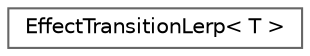 digraph "Graphical Class Hierarchy"
{
 // LATEX_PDF_SIZE
  bgcolor="transparent";
  edge [fontname=Helvetica,fontsize=10,labelfontname=Helvetica,labelfontsize=10];
  node [fontname=Helvetica,fontsize=10,shape=box,height=0.2,width=0.4];
  rankdir="LR";
  Node0 [label="EffectTransitionLerp\< T \>",height=0.2,width=0.4,color="grey40", fillcolor="white", style="filled",URL="$class_effect_transition_lerp.html",tooltip=" "];
}
